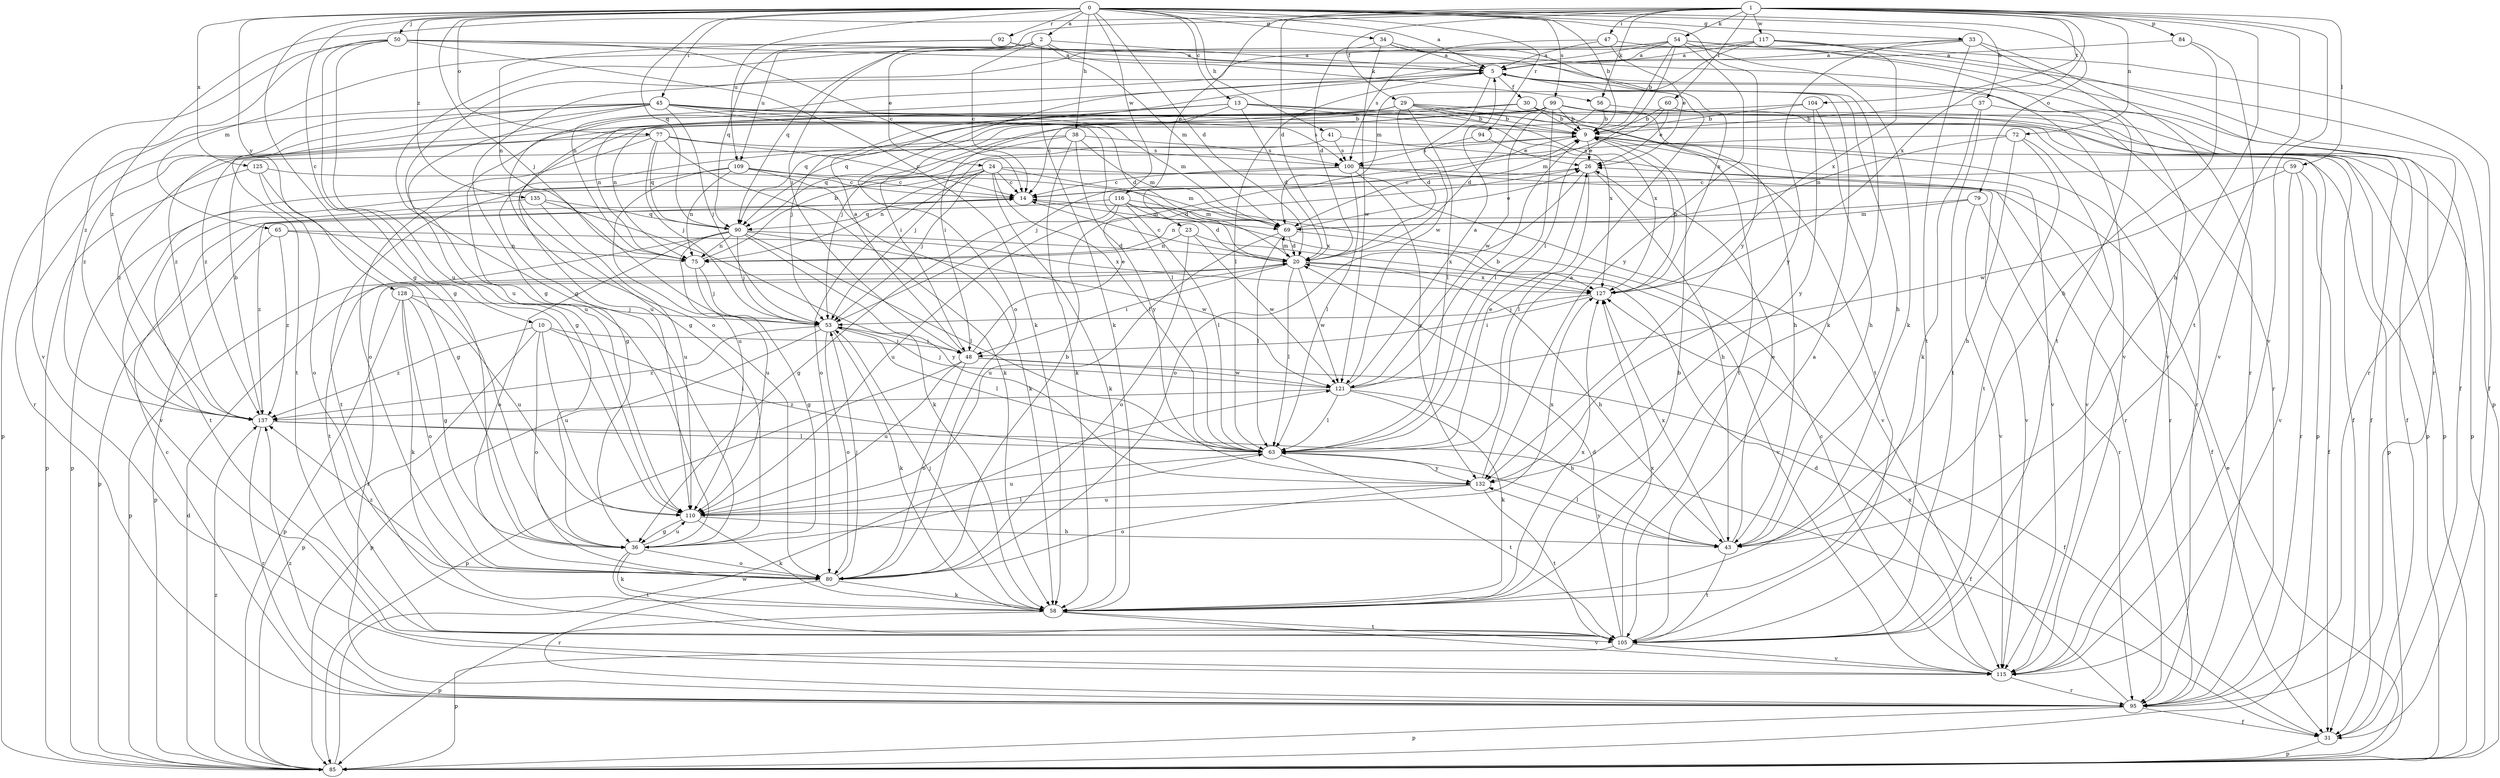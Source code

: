 strict digraph  {
0;
1;
2;
5;
9;
10;
13;
14;
20;
23;
24;
26;
29;
30;
31;
33;
34;
36;
37;
38;
41;
43;
45;
47;
48;
50;
53;
54;
56;
58;
59;
60;
63;
65;
69;
72;
75;
77;
79;
80;
84;
85;
90;
92;
94;
95;
99;
100;
104;
105;
109;
110;
115;
116;
117;
121;
125;
127;
128;
132;
135;
137;
0 -> 2  [label=a];
0 -> 5  [label=a];
0 -> 9  [label=b];
0 -> 10  [label=c];
0 -> 13  [label=c];
0 -> 20  [label=d];
0 -> 33  [label=g];
0 -> 34  [label=g];
0 -> 36  [label=g];
0 -> 37  [label=h];
0 -> 38  [label=h];
0 -> 41  [label=h];
0 -> 45  [label=i];
0 -> 50  [label=j];
0 -> 53  [label=j];
0 -> 77  [label=o];
0 -> 79  [label=o];
0 -> 90  [label=q];
0 -> 92  [label=r];
0 -> 94  [label=r];
0 -> 99  [label=s];
0 -> 109  [label=u];
0 -> 116  [label=w];
0 -> 125  [label=x];
0 -> 128  [label=y];
0 -> 132  [label=y];
0 -> 135  [label=z];
1 -> 20  [label=d];
1 -> 23  [label=e];
1 -> 29  [label=f];
1 -> 43  [label=h];
1 -> 47  [label=i];
1 -> 48  [label=i];
1 -> 54  [label=k];
1 -> 56  [label=k];
1 -> 59  [label=l];
1 -> 60  [label=l];
1 -> 72  [label=n];
1 -> 84  [label=p];
1 -> 104  [label=t];
1 -> 105  [label=t];
1 -> 115  [label=v];
1 -> 117  [label=w];
1 -> 127  [label=x];
1 -> 137  [label=z];
2 -> 5  [label=a];
2 -> 14  [label=c];
2 -> 24  [label=e];
2 -> 56  [label=k];
2 -> 58  [label=k];
2 -> 65  [label=m];
2 -> 69  [label=m];
2 -> 90  [label=q];
2 -> 109  [label=u];
5 -> 30  [label=f];
5 -> 43  [label=h];
5 -> 63  [label=l];
5 -> 80  [label=o];
5 -> 95  [label=r];
5 -> 110  [label=u];
5 -> 121  [label=w];
9 -> 26  [label=e];
9 -> 53  [label=j];
9 -> 85  [label=p];
9 -> 95  [label=r];
9 -> 115  [label=v];
10 -> 48  [label=i];
10 -> 63  [label=l];
10 -> 80  [label=o];
10 -> 85  [label=p];
10 -> 110  [label=u];
10 -> 137  [label=z];
13 -> 9  [label=b];
13 -> 14  [label=c];
13 -> 20  [label=d];
13 -> 75  [label=n];
13 -> 90  [label=q];
13 -> 95  [label=r];
13 -> 127  [label=x];
14 -> 69  [label=m];
14 -> 90  [label=q];
14 -> 137  [label=z];
20 -> 14  [label=c];
20 -> 43  [label=h];
20 -> 48  [label=i];
20 -> 63  [label=l];
20 -> 69  [label=m];
20 -> 85  [label=p];
20 -> 95  [label=r];
20 -> 121  [label=w];
20 -> 127  [label=x];
23 -> 75  [label=n];
23 -> 80  [label=o];
23 -> 121  [label=w];
23 -> 127  [label=x];
24 -> 14  [label=c];
24 -> 20  [label=d];
24 -> 53  [label=j];
24 -> 58  [label=k];
24 -> 63  [label=l];
24 -> 75  [label=n];
24 -> 80  [label=o];
24 -> 105  [label=t];
24 -> 115  [label=v];
26 -> 14  [label=c];
26 -> 43  [label=h];
26 -> 63  [label=l];
26 -> 80  [label=o];
29 -> 9  [label=b];
29 -> 20  [label=d];
29 -> 36  [label=g];
29 -> 53  [label=j];
29 -> 63  [label=l];
29 -> 75  [label=n];
29 -> 85  [label=p];
29 -> 105  [label=t];
29 -> 110  [label=u];
29 -> 127  [label=x];
30 -> 9  [label=b];
30 -> 48  [label=i];
30 -> 85  [label=p];
30 -> 90  [label=q];
30 -> 105  [label=t];
31 -> 85  [label=p];
33 -> 5  [label=a];
33 -> 36  [label=g];
33 -> 95  [label=r];
33 -> 105  [label=t];
33 -> 115  [label=v];
33 -> 132  [label=y];
34 -> 5  [label=a];
34 -> 20  [label=d];
34 -> 58  [label=k];
34 -> 121  [label=w];
34 -> 127  [label=x];
36 -> 58  [label=k];
36 -> 63  [label=l];
36 -> 80  [label=o];
36 -> 105  [label=t];
36 -> 110  [label=u];
37 -> 9  [label=b];
37 -> 31  [label=f];
37 -> 58  [label=k];
37 -> 105  [label=t];
38 -> 36  [label=g];
38 -> 58  [label=k];
38 -> 69  [label=m];
38 -> 90  [label=q];
38 -> 100  [label=s];
38 -> 132  [label=y];
41 -> 53  [label=j];
41 -> 95  [label=r];
41 -> 100  [label=s];
43 -> 26  [label=e];
43 -> 63  [label=l];
43 -> 105  [label=t];
43 -> 127  [label=x];
43 -> 132  [label=y];
45 -> 9  [label=b];
45 -> 20  [label=d];
45 -> 36  [label=g];
45 -> 53  [label=j];
45 -> 63  [label=l];
45 -> 69  [label=m];
45 -> 85  [label=p];
45 -> 95  [label=r];
45 -> 100  [label=s];
45 -> 105  [label=t];
45 -> 137  [label=z];
47 -> 5  [label=a];
47 -> 26  [label=e];
47 -> 95  [label=r];
47 -> 100  [label=s];
48 -> 5  [label=a];
48 -> 26  [label=e];
48 -> 31  [label=f];
48 -> 80  [label=o];
48 -> 85  [label=p];
48 -> 110  [label=u];
48 -> 121  [label=w];
50 -> 5  [label=a];
50 -> 14  [label=c];
50 -> 31  [label=f];
50 -> 36  [label=g];
50 -> 58  [label=k];
50 -> 110  [label=u];
50 -> 115  [label=v];
50 -> 137  [label=z];
53 -> 48  [label=i];
53 -> 58  [label=k];
53 -> 63  [label=l];
53 -> 80  [label=o];
53 -> 85  [label=p];
53 -> 137  [label=z];
54 -> 5  [label=a];
54 -> 9  [label=b];
54 -> 36  [label=g];
54 -> 58  [label=k];
54 -> 63  [label=l];
54 -> 80  [label=o];
54 -> 85  [label=p];
54 -> 105  [label=t];
54 -> 132  [label=y];
56 -> 9  [label=b];
56 -> 53  [label=j];
56 -> 85  [label=p];
58 -> 9  [label=b];
58 -> 53  [label=j];
58 -> 85  [label=p];
58 -> 105  [label=t];
58 -> 115  [label=v];
58 -> 127  [label=x];
59 -> 14  [label=c];
59 -> 31  [label=f];
59 -> 95  [label=r];
59 -> 115  [label=v];
59 -> 121  [label=w];
60 -> 9  [label=b];
60 -> 26  [label=e];
60 -> 31  [label=f];
60 -> 69  [label=m];
63 -> 26  [label=e];
63 -> 105  [label=t];
63 -> 110  [label=u];
63 -> 132  [label=y];
65 -> 75  [label=n];
65 -> 85  [label=p];
65 -> 127  [label=x];
65 -> 137  [label=z];
69 -> 20  [label=d];
69 -> 26  [label=e];
69 -> 63  [label=l];
69 -> 110  [label=u];
69 -> 115  [label=v];
72 -> 43  [label=h];
72 -> 69  [label=m];
72 -> 100  [label=s];
72 -> 105  [label=t];
72 -> 115  [label=v];
75 -> 9  [label=b];
75 -> 36  [label=g];
75 -> 53  [label=j];
77 -> 14  [label=c];
77 -> 53  [label=j];
77 -> 58  [label=k];
77 -> 80  [label=o];
77 -> 90  [label=q];
77 -> 100  [label=s];
77 -> 137  [label=z];
79 -> 69  [label=m];
79 -> 75  [label=n];
79 -> 95  [label=r];
79 -> 115  [label=v];
80 -> 9  [label=b];
80 -> 53  [label=j];
80 -> 58  [label=k];
80 -> 95  [label=r];
80 -> 137  [label=z];
84 -> 5  [label=a];
84 -> 43  [label=h];
84 -> 115  [label=v];
85 -> 20  [label=d];
85 -> 26  [label=e];
85 -> 121  [label=w];
85 -> 137  [label=z];
90 -> 20  [label=d];
90 -> 53  [label=j];
90 -> 63  [label=l];
90 -> 75  [label=n];
90 -> 80  [label=o];
90 -> 105  [label=t];
90 -> 110  [label=u];
90 -> 121  [label=w];
90 -> 132  [label=y];
92 -> 5  [label=a];
92 -> 75  [label=n];
92 -> 90  [label=q];
92 -> 115  [label=v];
94 -> 26  [label=e];
94 -> 100  [label=s];
95 -> 14  [label=c];
95 -> 31  [label=f];
95 -> 85  [label=p];
95 -> 127  [label=x];
95 -> 137  [label=z];
99 -> 9  [label=b];
99 -> 20  [label=d];
99 -> 31  [label=f];
99 -> 43  [label=h];
99 -> 48  [label=i];
99 -> 63  [label=l];
99 -> 85  [label=p];
99 -> 110  [label=u];
99 -> 121  [label=w];
99 -> 137  [label=z];
100 -> 14  [label=c];
100 -> 31  [label=f];
100 -> 63  [label=l];
100 -> 85  [label=p];
100 -> 115  [label=v];
100 -> 132  [label=y];
104 -> 9  [label=b];
104 -> 43  [label=h];
104 -> 132  [label=y];
104 -> 137  [label=z];
105 -> 5  [label=a];
105 -> 20  [label=d];
105 -> 85  [label=p];
105 -> 115  [label=v];
105 -> 127  [label=x];
109 -> 14  [label=c];
109 -> 58  [label=k];
109 -> 69  [label=m];
109 -> 75  [label=n];
109 -> 110  [label=u];
109 -> 115  [label=v];
110 -> 36  [label=g];
110 -> 43  [label=h];
110 -> 58  [label=k];
110 -> 127  [label=x];
115 -> 14  [label=c];
115 -> 20  [label=d];
115 -> 95  [label=r];
116 -> 20  [label=d];
116 -> 36  [label=g];
116 -> 63  [label=l];
116 -> 69  [label=m];
116 -> 85  [label=p];
116 -> 110  [label=u];
116 -> 127  [label=x];
117 -> 5  [label=a];
117 -> 31  [label=f];
117 -> 69  [label=m];
117 -> 75  [label=n];
117 -> 95  [label=r];
117 -> 127  [label=x];
121 -> 5  [label=a];
121 -> 9  [label=b];
121 -> 43  [label=h];
121 -> 53  [label=j];
121 -> 58  [label=k];
121 -> 63  [label=l];
121 -> 137  [label=z];
125 -> 14  [label=c];
125 -> 36  [label=g];
125 -> 80  [label=o];
125 -> 85  [label=p];
127 -> 9  [label=b];
127 -> 48  [label=i];
127 -> 53  [label=j];
128 -> 36  [label=g];
128 -> 53  [label=j];
128 -> 58  [label=k];
128 -> 80  [label=o];
128 -> 85  [label=p];
128 -> 110  [label=u];
132 -> 5  [label=a];
132 -> 80  [label=o];
132 -> 105  [label=t];
132 -> 110  [label=u];
135 -> 58  [label=k];
135 -> 90  [label=q];
135 -> 105  [label=t];
135 -> 110  [label=u];
137 -> 9  [label=b];
137 -> 31  [label=f];
137 -> 63  [label=l];
137 -> 95  [label=r];
}

